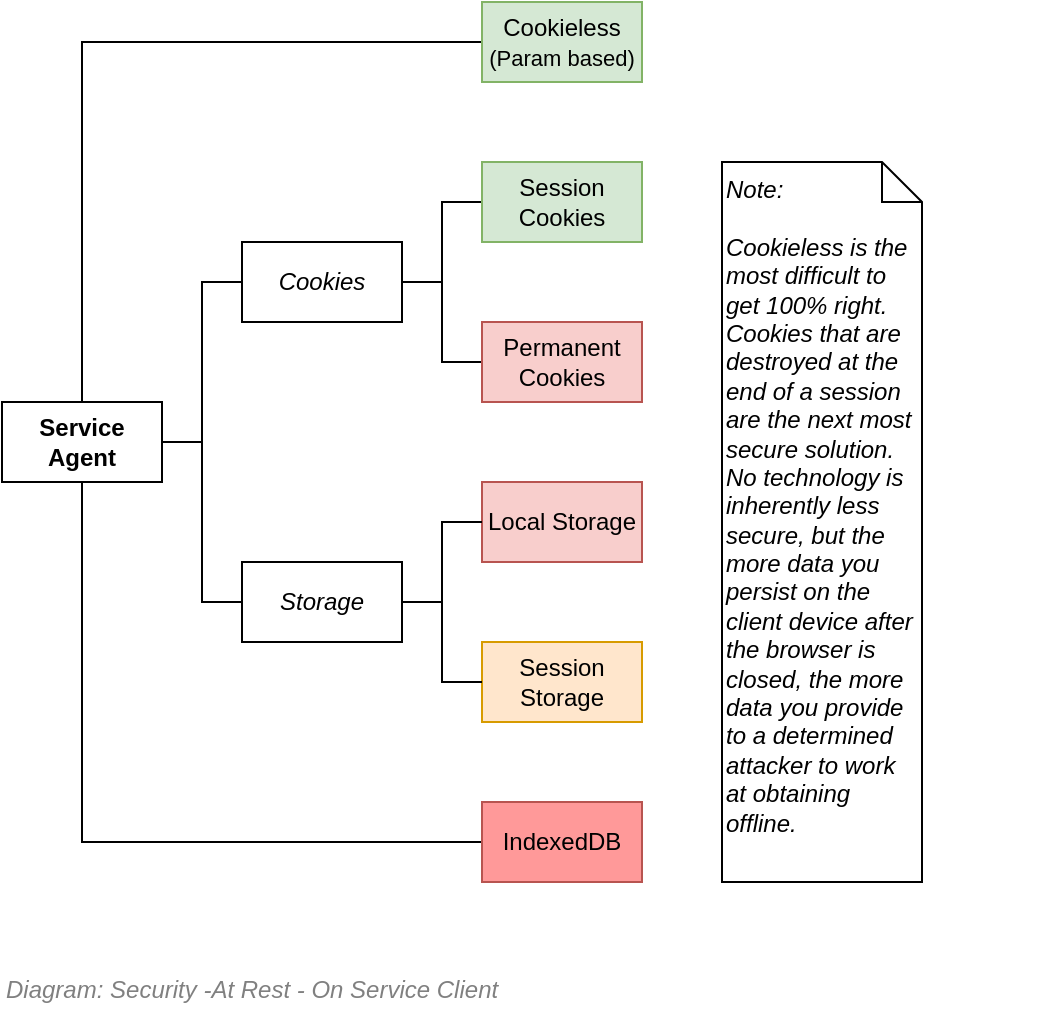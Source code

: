 <mxfile version="20.2.4" type="google"><diagram id="ME3pKfHPZpOZ-Pqo6cDJ" name="Page-1"><mxGraphModel grid="1" page="1" gridSize="10" guides="1" tooltips="1" connect="1" arrows="1" fold="1" pageScale="1" pageWidth="827" pageHeight="1169" math="0" shadow="0"><root><mxCell id="0"/><mxCell id="1" parent="0"/><mxCell id="a4_jwzbBhqucv8HNJDZH-1" style="edgeStyle=orthogonalEdgeStyle;rounded=0;orthogonalLoop=1;jettySize=auto;html=1;entryX=0;entryY=0.5;entryDx=0;entryDy=0;endArrow=none;endFill=0;" edge="1" parent="1" source="a4_jwzbBhqucv8HNJDZH-5" target="a4_jwzbBhqucv8HNJDZH-8"><mxGeometry relative="1" as="geometry"/></mxCell><mxCell id="a4_jwzbBhqucv8HNJDZH-2" style="edgeStyle=orthogonalEdgeStyle;rounded=0;orthogonalLoop=1;jettySize=auto;html=1;entryX=0;entryY=0.5;entryDx=0;entryDy=0;endArrow=none;endFill=0;" edge="1" parent="1" source="a4_jwzbBhqucv8HNJDZH-5" target="a4_jwzbBhqucv8HNJDZH-16"><mxGeometry relative="1" as="geometry"/></mxCell><mxCell id="a4_jwzbBhqucv8HNJDZH-3" style="edgeStyle=orthogonalEdgeStyle;rounded=0;orthogonalLoop=1;jettySize=auto;html=1;entryX=0;entryY=0.5;entryDx=0;entryDy=0;endArrow=none;endFill=0;" edge="1" parent="1" source="a4_jwzbBhqucv8HNJDZH-5" target="a4_jwzbBhqucv8HNJDZH-13"><mxGeometry relative="1" as="geometry"><Array as="points"><mxPoint x="160" y="580"/></Array></mxGeometry></mxCell><mxCell id="a4_jwzbBhqucv8HNJDZH-4" style="edgeStyle=orthogonalEdgeStyle;rounded=0;orthogonalLoop=1;jettySize=auto;html=1;entryX=0;entryY=0.5;entryDx=0;entryDy=0;endArrow=none;endFill=0;" edge="1" parent="1" source="a4_jwzbBhqucv8HNJDZH-5" target="a4_jwzbBhqucv8HNJDZH-18"><mxGeometry relative="1" as="geometry"><Array as="points"><mxPoint x="160" y="180"/></Array></mxGeometry></mxCell><mxCell id="a4_jwzbBhqucv8HNJDZH-5" value="Service &lt;br&gt;Agent" style="rounded=0;whiteSpace=wrap;html=1;fontStyle=1" vertex="1" parent="1"><mxGeometry x="120" y="360" width="80" height="40" as="geometry"/></mxCell><mxCell id="a4_jwzbBhqucv8HNJDZH-6" style="edgeStyle=orthogonalEdgeStyle;rounded=0;orthogonalLoop=1;jettySize=auto;html=1;entryX=0;entryY=0.5;entryDx=0;entryDy=0;endArrow=none;endFill=0;" edge="1" parent="1" source="a4_jwzbBhqucv8HNJDZH-8" target="a4_jwzbBhqucv8HNJDZH-9"><mxGeometry relative="1" as="geometry"/></mxCell><mxCell id="a4_jwzbBhqucv8HNJDZH-7" style="edgeStyle=orthogonalEdgeStyle;rounded=0;orthogonalLoop=1;jettySize=auto;html=1;entryX=0;entryY=0.5;entryDx=0;entryDy=0;endArrow=none;endFill=0;" edge="1" parent="1" source="a4_jwzbBhqucv8HNJDZH-8" target="a4_jwzbBhqucv8HNJDZH-10"><mxGeometry relative="1" as="geometry"/></mxCell><mxCell id="a4_jwzbBhqucv8HNJDZH-8" value="Cookies" style="rounded=0;whiteSpace=wrap;html=1;fontStyle=2" vertex="1" parent="1"><mxGeometry x="240" y="280" width="80" height="40" as="geometry"/></mxCell><mxCell id="a4_jwzbBhqucv8HNJDZH-9" value="Permanent&lt;br&gt;Cookies" style="rounded=0;whiteSpace=wrap;html=1;fillColor=#f8cecc;strokeColor=#b85450;" vertex="1" parent="1"><mxGeometry x="360" y="320" width="80" height="40" as="geometry"/></mxCell><mxCell id="a4_jwzbBhqucv8HNJDZH-10" value="Session Cookies" style="rounded=0;whiteSpace=wrap;html=1;fillColor=#d5e8d4;strokeColor=#82b366;" vertex="1" parent="1"><mxGeometry x="360" y="240" width="80" height="40" as="geometry"/></mxCell><mxCell id="a4_jwzbBhqucv8HNJDZH-11" value="Local Storage" style="rounded=0;whiteSpace=wrap;html=1;fillColor=#f8cecc;strokeColor=#b85450;" vertex="1" parent="1"><mxGeometry x="360" y="400" width="80" height="40" as="geometry"/></mxCell><mxCell id="a4_jwzbBhqucv8HNJDZH-12" value="Session Storage" style="rounded=0;whiteSpace=wrap;html=1;fillColor=#ffe6cc;strokeColor=#d79b00;" vertex="1" parent="1"><mxGeometry x="360" y="480" width="80" height="40" as="geometry"/></mxCell><mxCell id="a4_jwzbBhqucv8HNJDZH-13" value="IndexedDB" style="rounded=0;whiteSpace=wrap;html=1;strokeColor=#b85450;fillColor=#FF9999;" vertex="1" parent="1"><mxGeometry x="360" y="560" width="80" height="40" as="geometry"/></mxCell><mxCell id="a4_jwzbBhqucv8HNJDZH-14" style="edgeStyle=orthogonalEdgeStyle;rounded=0;orthogonalLoop=1;jettySize=auto;html=1;entryX=0;entryY=0.5;entryDx=0;entryDy=0;endArrow=none;endFill=0;" edge="1" parent="1" source="a4_jwzbBhqucv8HNJDZH-16" target="a4_jwzbBhqucv8HNJDZH-11"><mxGeometry relative="1" as="geometry"/></mxCell><mxCell id="a4_jwzbBhqucv8HNJDZH-15" style="edgeStyle=orthogonalEdgeStyle;rounded=0;orthogonalLoop=1;jettySize=auto;html=1;entryX=0;entryY=0.5;entryDx=0;entryDy=0;endArrow=none;endFill=0;" edge="1" parent="1" source="a4_jwzbBhqucv8HNJDZH-16" target="a4_jwzbBhqucv8HNJDZH-12"><mxGeometry relative="1" as="geometry"/></mxCell><mxCell id="a4_jwzbBhqucv8HNJDZH-16" value="Storage" style="rounded=0;whiteSpace=wrap;html=1;fontStyle=2" vertex="1" parent="1"><mxGeometry x="240" y="440" width="80" height="40" as="geometry"/></mxCell><mxCell id="a4_jwzbBhqucv8HNJDZH-17" value="&lt;i&gt;Note:&lt;br&gt;&lt;br&gt;Cookieless is the most difficult to get 100% right. Cookies that are destroyed at the end of a session are the next most secure solution.&lt;br&gt;No technology is inherently less secure, but the more data you persist on the client device after the browser is closed, the more data you provide to a determined attacker to work at obtaining offline.&lt;/i&gt;" style="shape=note;size=20;whiteSpace=wrap;html=1;align=left;verticalAlign=top;" vertex="1" parent="1"><mxGeometry x="480" y="240" width="100" height="360" as="geometry"/></mxCell><mxCell id="a4_jwzbBhqucv8HNJDZH-18" value="Cookieless&lt;br&gt;&lt;font style=&quot;font-size: 11px&quot;&gt;(Param based)&lt;/font&gt;" style="rounded=0;whiteSpace=wrap;html=1;fillColor=#d5e8d4;strokeColor=#82b366;" vertex="1" parent="1"><mxGeometry x="360" y="160" width="80" height="40" as="geometry"/></mxCell><mxCell id="a4_jwzbBhqucv8HNJDZH-19" value="&lt;font style=&quot;font-size: 12px&quot;&gt;&lt;span style=&quot;font-size: 12px&quot;&gt;Diagram: &lt;/span&gt;Security -At Rest - On Service Client&lt;/font&gt;" style="text;strokeColor=none;fillColor=none;html=1;fontSize=24;fontStyle=2;verticalAlign=middle;align=left;shadow=0;glass=0;comic=0;opacity=30;fontColor=#808080;" vertex="1" parent="1"><mxGeometry x="120" y="640" width="520" height="20" as="geometry"/></mxCell></root></mxGraphModel></diagram></mxfile>